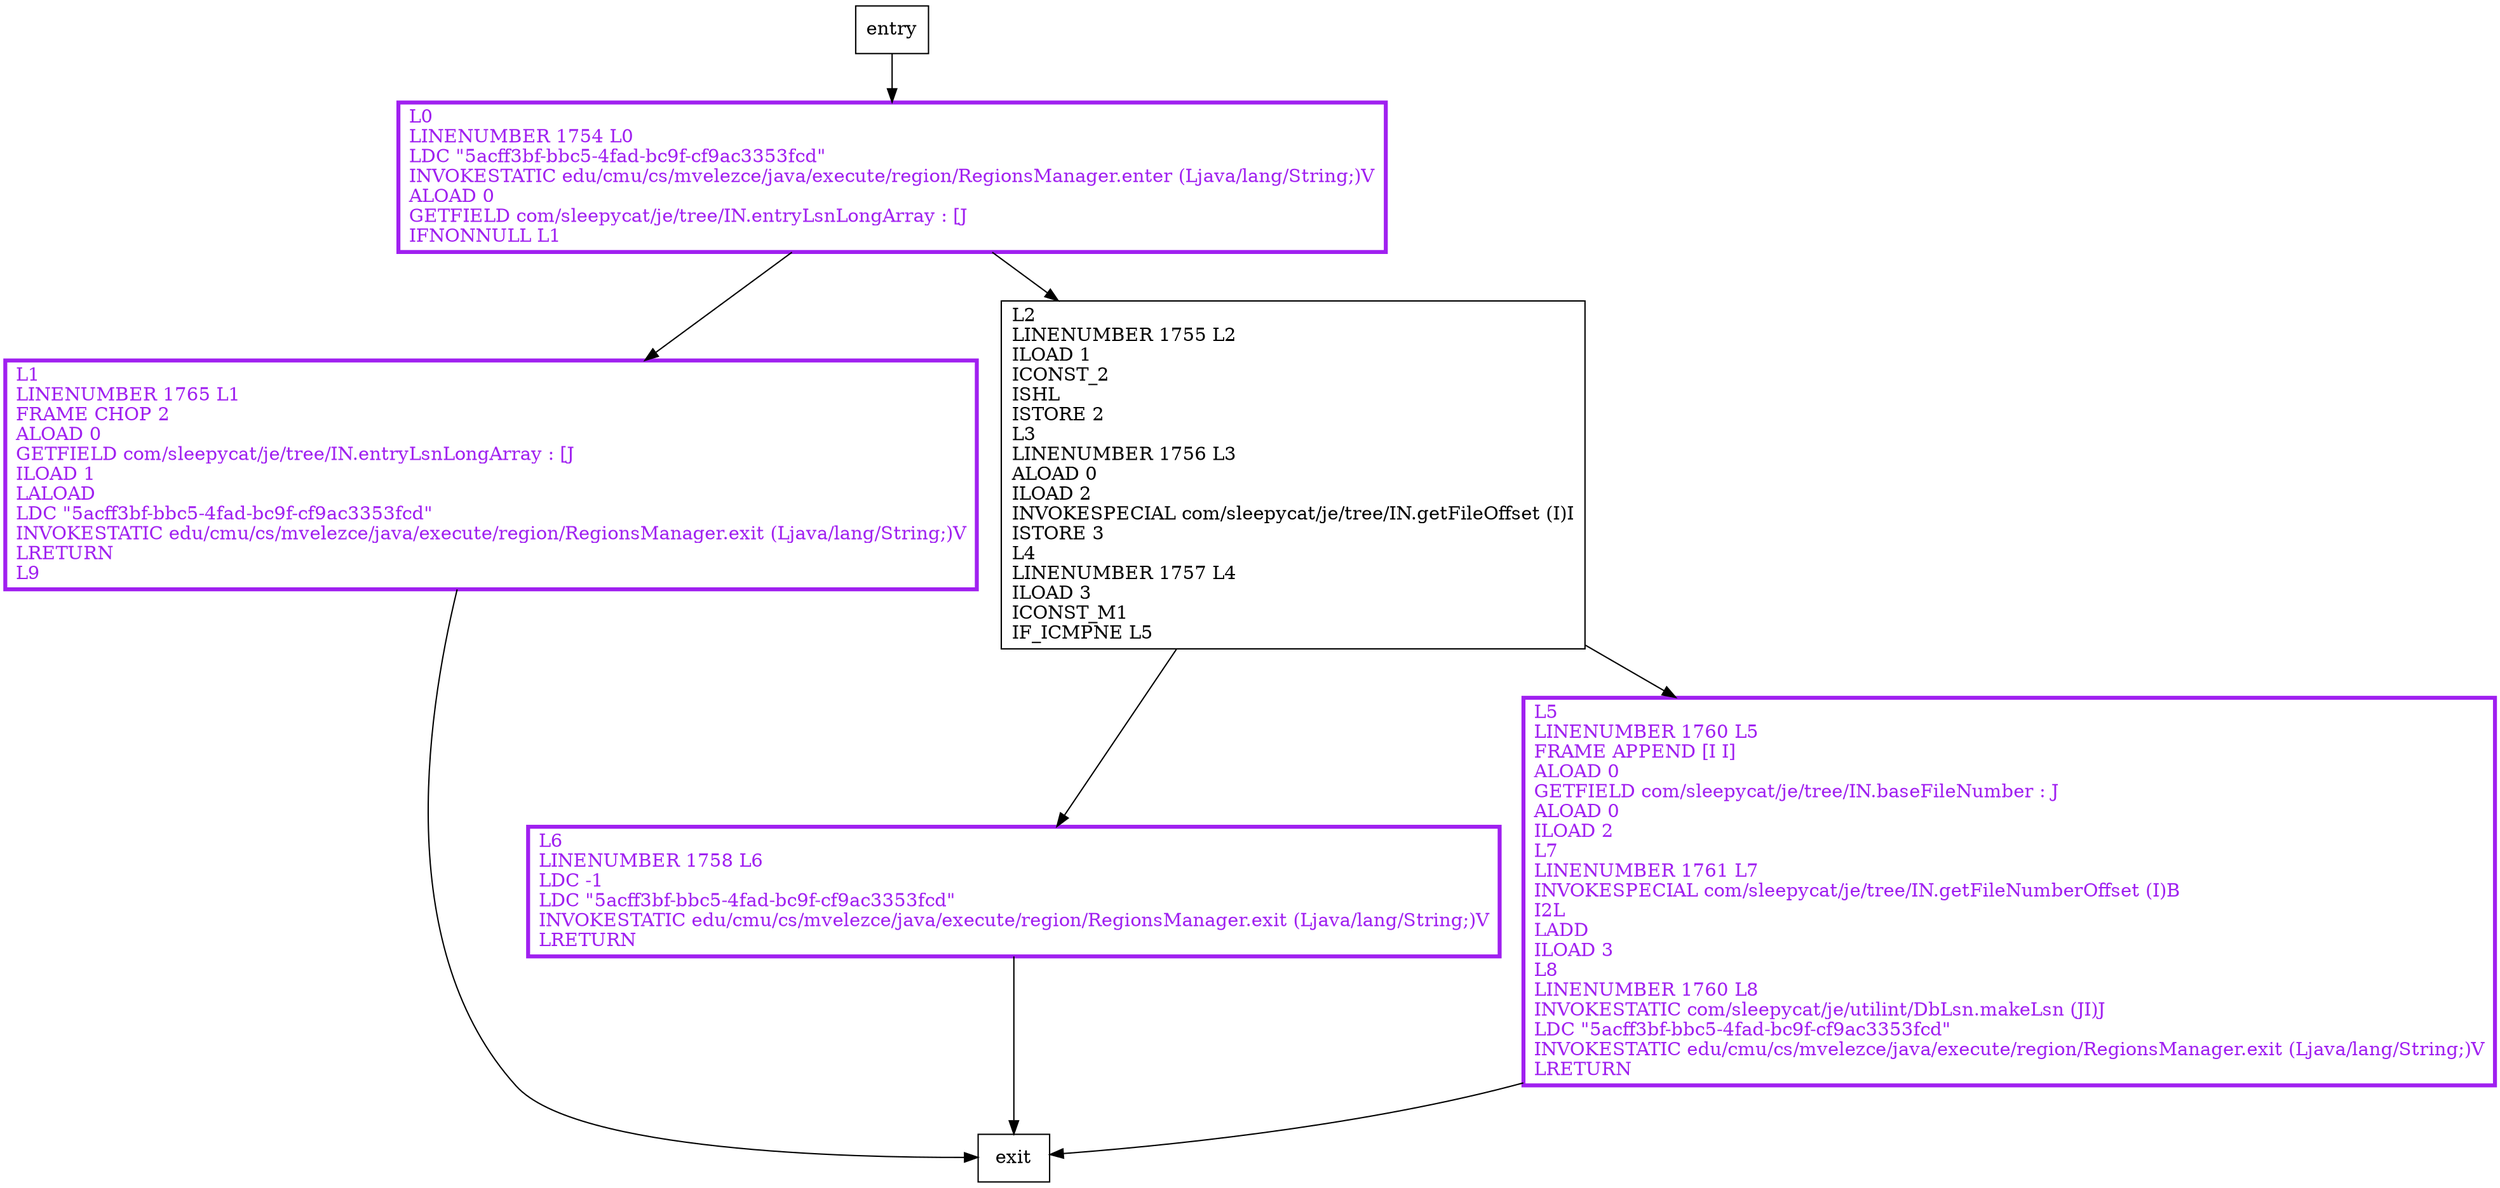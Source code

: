 digraph getLsn {
node [shape=record];
91908462 [label="L1\lLINENUMBER 1765 L1\lFRAME CHOP 2\lALOAD 0\lGETFIELD com/sleepycat/je/tree/IN.entryLsnLongArray : [J\lILOAD 1\lLALOAD\lLDC \"5acff3bf-bbc5-4fad-bc9f-cf9ac3353fcd\"\lINVOKESTATIC edu/cmu/cs/mvelezce/java/execute/region/RegionsManager.exit (Ljava/lang/String;)V\lLRETURN\lL9\l"];
1948177557 [label="L2\lLINENUMBER 1755 L2\lILOAD 1\lICONST_2\lISHL\lISTORE 2\lL3\lLINENUMBER 1756 L3\lALOAD 0\lILOAD 2\lINVOKESPECIAL com/sleepycat/je/tree/IN.getFileOffset (I)I\lISTORE 3\lL4\lLINENUMBER 1757 L4\lILOAD 3\lICONST_M1\lIF_ICMPNE L5\l"];
162585480 [label="L0\lLINENUMBER 1754 L0\lLDC \"5acff3bf-bbc5-4fad-bc9f-cf9ac3353fcd\"\lINVOKESTATIC edu/cmu/cs/mvelezce/java/execute/region/RegionsManager.enter (Ljava/lang/String;)V\lALOAD 0\lGETFIELD com/sleepycat/je/tree/IN.entryLsnLongArray : [J\lIFNONNULL L1\l"];
2018491889 [label="L6\lLINENUMBER 1758 L6\lLDC -1\lLDC \"5acff3bf-bbc5-4fad-bc9f-cf9ac3353fcd\"\lINVOKESTATIC edu/cmu/cs/mvelezce/java/execute/region/RegionsManager.exit (Ljava/lang/String;)V\lLRETURN\l"];
1999390187 [label="L5\lLINENUMBER 1760 L5\lFRAME APPEND [I I]\lALOAD 0\lGETFIELD com/sleepycat/je/tree/IN.baseFileNumber : J\lALOAD 0\lILOAD 2\lL7\lLINENUMBER 1761 L7\lINVOKESPECIAL com/sleepycat/je/tree/IN.getFileNumberOffset (I)B\lI2L\lLADD\lILOAD 3\lL8\lLINENUMBER 1760 L8\lINVOKESTATIC com/sleepycat/je/utilint/DbLsn.makeLsn (JI)J\lLDC \"5acff3bf-bbc5-4fad-bc9f-cf9ac3353fcd\"\lINVOKESTATIC edu/cmu/cs/mvelezce/java/execute/region/RegionsManager.exit (Ljava/lang/String;)V\lLRETURN\l"];
entry;
exit;
91908462 -> exit
entry -> 162585480
1948177557 -> 2018491889
1948177557 -> 1999390187
162585480 -> 91908462
162585480 -> 1948177557
2018491889 -> exit
1999390187 -> exit
91908462[fontcolor="purple", penwidth=3, color="purple"];
162585480[fontcolor="purple", penwidth=3, color="purple"];
2018491889[fontcolor="purple", penwidth=3, color="purple"];
1999390187[fontcolor="purple", penwidth=3, color="purple"];
}
